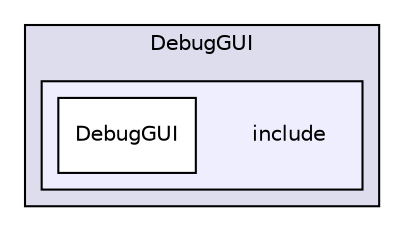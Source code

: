 digraph "/home/travis/build/AliceO2Group/AliceO2/Framework/DebugGUI/include" {
  bgcolor=transparent;
  compound=true
  node [ fontsize="10", fontname="Helvetica"];
  edge [ labelfontsize="10", labelfontname="Helvetica"];
  subgraph clusterdir_f0af9df59806ed8bcb6931e6b1774828 {
    graph [ bgcolor="#ddddee", pencolor="black", label="DebugGUI" fontname="Helvetica", fontsize="10", URL="dir_f0af9df59806ed8bcb6931e6b1774828.html"]
  subgraph clusterdir_9f67c1693d5e4a33705ade974fc96801 {
    graph [ bgcolor="#eeeeff", pencolor="black", label="" URL="dir_9f67c1693d5e4a33705ade974fc96801.html"];
    dir_9f67c1693d5e4a33705ade974fc96801 [shape=plaintext label="include"];
    dir_a81e26a51d9d28a33784d3530a5219d0 [shape=box label="DebugGUI" color="black" fillcolor="white" style="filled" URL="dir_a81e26a51d9d28a33784d3530a5219d0.html"];
  }
  }
}
